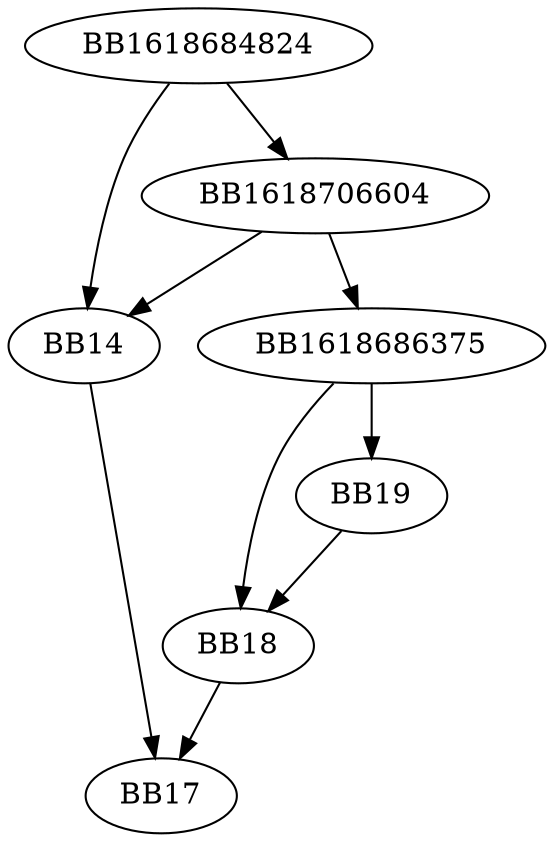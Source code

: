 digraph G{
	BB1618684824->BB14;
	BB1618684824->BB1618706604;
	BB1618706604->BB14;
	BB1618706604->BB1618686375;
	BB14->BB17;
	BB1618686375->BB18;
	BB1618686375->BB19;
	BB19->BB18;
	BB18->BB17;
}
